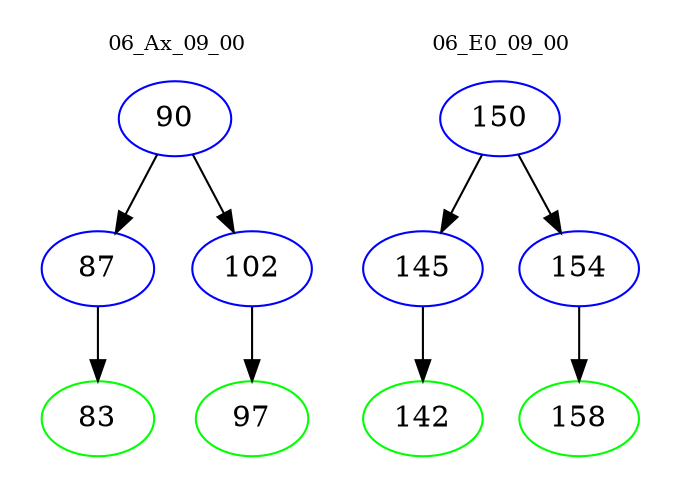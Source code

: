 digraph{
subgraph cluster_0 {
color = white
label = "06_Ax_09_00";
fontsize=10;
T0_90 [label="90", color="blue"]
T0_90 -> T0_87 [color="black"]
T0_87 [label="87", color="blue"]
T0_87 -> T0_83 [color="black"]
T0_83 [label="83", color="green"]
T0_90 -> T0_102 [color="black"]
T0_102 [label="102", color="blue"]
T0_102 -> T0_97 [color="black"]
T0_97 [label="97", color="green"]
}
subgraph cluster_1 {
color = white
label = "06_E0_09_00";
fontsize=10;
T1_150 [label="150", color="blue"]
T1_150 -> T1_145 [color="black"]
T1_145 [label="145", color="blue"]
T1_145 -> T1_142 [color="black"]
T1_142 [label="142", color="green"]
T1_150 -> T1_154 [color="black"]
T1_154 [label="154", color="blue"]
T1_154 -> T1_158 [color="black"]
T1_158 [label="158", color="green"]
}
}
